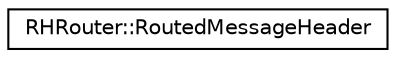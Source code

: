 digraph "Graphical Class Hierarchy"
{
 // LATEX_PDF_SIZE
  edge [fontname="Helvetica",fontsize="10",labelfontname="Helvetica",labelfontsize="10"];
  node [fontname="Helvetica",fontsize="10",shape=record];
  rankdir="LR";
  Node0 [label="RHRouter::RoutedMessageHeader",height=0.2,width=0.4,color="black", fillcolor="white", style="filled",URL="$struct_r_h_router_1_1_routed_message_header.html",tooltip="Defines the structure of the RHRouter message header, used to keep track of end-to-end delivery param..."];
}
